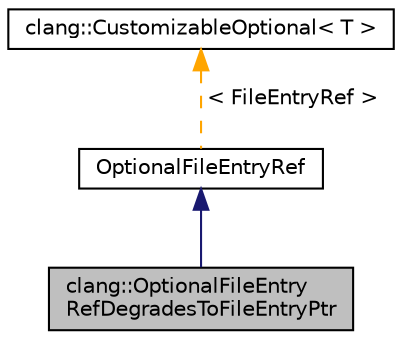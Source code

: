 digraph "clang::OptionalFileEntryRefDegradesToFileEntryPtr"
{
 // LATEX_PDF_SIZE
  bgcolor="transparent";
  edge [fontname="Helvetica",fontsize="10",labelfontname="Helvetica",labelfontsize="10"];
  node [fontname="Helvetica",fontsize="10",shape=record];
  Node1 [label="clang::OptionalFileEntry\lRefDegradesToFileEntryPtr",height=0.2,width=0.4,color="black", fillcolor="grey75", style="filled", fontcolor="black",tooltip="Wrapper around OptionalFileEntryRef that degrades to 'const FileEntry*', facilitating incremental pat..."];
  Node2 -> Node1 [dir="back",color="midnightblue",fontsize="10",style="solid",fontname="Helvetica"];
  Node2 [label="OptionalFileEntryRef",height=0.2,width=0.4,color="black",URL="$classclang_1_1CustomizableOptional.html",tooltip=" "];
  Node3 -> Node2 [dir="back",color="orange",fontsize="10",style="dashed",label=" \< FileEntryRef \>" ,fontname="Helvetica"];
  Node3 [label="clang::CustomizableOptional\< T \>",height=0.2,width=0.4,color="black",URL="$classclang_1_1CustomizableOptional.html",tooltip=" "];
}
